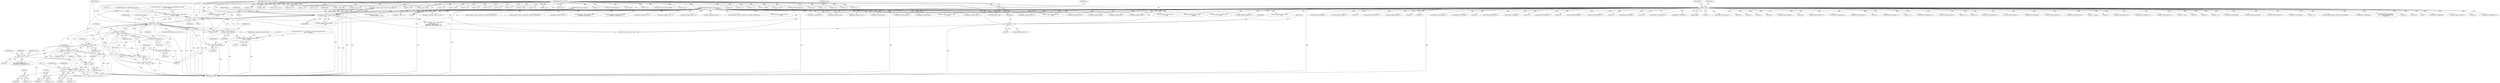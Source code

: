 digraph "0_tcpdump_13d52e9c0e7caf7e6325b0051bc90a49968be67f@pointer" {
"1000290" [label="(Call,tok2str(bgp_as_path_segment_close_values,\n\t\t\t\t\t\t\"?\", tptr[0]))"];
"1000281" [label="(Call,ND_TCHECK(tptr[0]))"];
"1000206" [label="(Call,tptr < pptr + len)"];
"1000290" [label="(Call,tok2str(bgp_as_path_segment_close_values,\n\t\t\t\t\t\t\"?\", tptr[0]))"];
"1000304" [label="(Call,tptr[1] * as_size)"];
"1000296" [label="(Call,ND_TCHECK(tptr[1]))"];
"1000237" [label="(Call,tptr[1] * as_size)"];
"1000227" [label="(Call,ND_TCHECK(tptr[1]))"];
"1000198" [label="(Call,as_size = bgp_attr_get_as_size(ndo, atype, pptr, len))"];
"1000200" [label="(Call,bgp_attr_get_as_size(ndo, atype, pptr, len))"];
"1000126" [label="(MethodParameterIn,netdissect_options *ndo)"];
"1000127" [label="(MethodParameterIn,u_int atype)"];
"1000128" [label="(MethodParameterIn,const u_char *pptr)"];
"1000190" [label="(Call,!len)"];
"1000180" [label="(Call,len % 2)"];
"1000129" [label="(MethodParameterIn,u_int len)"];
"1000264" [label="(Call,as_size == 2)"];
"1000246" [label="(Call,ND_TCHECK2(tptr[2 + i], as_size))"];
"1000300" [label="(Call,tptr += 2 + tptr[1] * as_size)"];
"1000142" [label="(Call,tptr = pptr)"];
"1000221" [label="(Call,tok2str(bgp_as_path_segment_open_values,\n\t\t\t\t\t\t\"?\", tptr[0]))"];
"1000212" [label="(Call,ND_TCHECK(tptr[0]))"];
"1000235" [label="(Call,i < tptr[1] * as_size)"];
"1000242" [label="(Call,i += as_size)"];
"1000249" [label="(Call,2 + i)"];
"1000271" [label="(Call,2 + i)"];
"1000278" [label="(Call,2 + i)"];
"1000302" [label="(Call,2 + tptr[1] * as_size)"];
"1001698" [label="(Call,len == BGP_MP_NLRI_MINSIZE)"];
"1002554" [label="(Call,ipaddr_string(ndo, tptr))"];
"1001641" [label="(Call,tptr = pptr + len)"];
"1002580" [label="(Call,tlen = len)"];
"1000471" [label="(Call,len % 4)"];
"1000362" [label="(Call,len != 0)"];
"1000221" [label="(Call,tok2str(bgp_as_path_segment_open_values,\n\t\t\t\t\t\t\"?\", tptr[0]))"];
"1000598" [label="(Call,ipaddr_string(ndo, tptr))"];
"1000179" [label="(ControlStructure,if (len % 2))"];
"1002169" [label="(Call,ND_TCHECK2(tptr[0], 2))"];
"1000227" [label="(Call,ND_TCHECK(tptr[1]))"];
"1002127" [label="(Call,print_unknown_data(ndo, tptr-3, \"\n\t    \", tlen))"];
"1002706" [label="(Call,len < 2)"];
"1000682" [label="(Call,print_unknown_data(ndo, tptr, \"\n\t    \", tlen))"];
"1002737" [label="(Call,len < alenlen)"];
"1000303" [label="(Literal,2)"];
"1002866" [label="(Call,EXTRACT_32BITS(tptr))"];
"1002274" [label="(Call,EXTRACT_32BITS(tptr+2))"];
"1000385" [label="(Call,ND_TCHECK2(tptr[0], len))"];
"1000273" [label="(Identifier,i)"];
"1002749" [label="(Call,len -= alenlen)"];
"1002892" [label="(Call,ND_TCHECK2(*pptr,len))"];
"1000309" [label="(ControlStructure,break;)"];
"1000272" [label="(Literal,2)"];
"1002139" [label="(Call,pptr + len)"];
"1001633" [label="(Call,print_unknown_data(ndo, tptr, \"\n\t    \", tlen))"];
"1002653" [label="(Call,print_unknown_data(ndo, tptr,\"\n\t      \", length))"];
"1002326" [label="(Call,tptr+6)"];
"1002449" [label="(Call,EXTRACT_24BITS(tptr+2))"];
"1002603" [label="(Call,tptr += 3)"];
"1000567" [label="(Call,ipaddr_string(ndo, tptr))"];
"1002375" [label="(Call,EXTRACT_16BITS(tptr+4))"];
"1000235" [label="(Call,i < tptr[1] * as_size)"];
"1000247" [label="(Call,tptr[2 + i])"];
"1000486" [label="(Call,ND_TCHECK2(tptr[0], 4))"];
"1000278" [label="(Call,2 + i)"];
"1002714" [label="(Call,atype = *(tptr + 1))"];
"1002681" [label="(Call,as_printf(ndo, astostr, sizeof(astostr), EXTRACT_32BITS(tptr)))"];
"1002137" [label="(Call,tptr = pptr + len)"];
"1002405" [label="(Call,tptr +=8)"];
"1000208" [label="(Call,pptr + len)"];
"1000150" [label="(Block,)"];
"1000277" [label="(Identifier,tptr)"];
"1002223" [label="(Call,tptr+4)"];
"1002666" [label="(Call,ND_TCHECK2(tptr[0], 4))"];
"1000182" [label="(Literal,2)"];
"1002413" [label="(Call,ND_TCHECK2(tptr[0], 5))"];
"1000255" [label="(Identifier,ndo)"];
"1000190" [label="(Call,!len)"];
"1000129" [label="(MethodParameterIn,u_int len)"];
"1000573" [label="(Call,len % 4)"];
"1000223" [label="(Literal,\"?\")"];
"1002476" [label="(Call,ipaddr_string(ndo, tptr))"];
"1000218" [label="(Identifier,ndo)"];
"1000126" [label="(MethodParameterIn,netdissect_options *ndo)"];
"1001665" [label="(Call,EXTRACT_16BITS(tptr))"];
"1000445" [label="(Call,ND_TCHECK2(tptr[0], 8))"];
"1002242" [label="(Call,EXTRACT_16BITS(tptr+6))"];
"1000456" [label="(Call,as_printf(ndo, astostr, sizeof(astostr), EXTRACT_32BITS(tptr)))"];
"1002658" [label="(Call,tptr += length)"];
"1002450" [label="(Call,tptr+2)"];
"1000587" [label="(Call,ND_TCHECK2(tptr[0], 4))"];
"1002599" [label="(Call,EXTRACT_16BITS(tptr+1))"];
"1000321" [label="(Call,ND_TCHECK2(tptr[0], 4))"];
"1001115" [label="(Call,tptr += tlen)"];
"1002387" [label="(Call,tptr+2)"];
"1002879" [label="(Call,len > 12)"];
"1002261" [label="(Call,tptr+2)"];
"1000542" [label="(Call,tptr +=4)"];
"1002691" [label="(Call,len -=4)"];
"1000232" [label="(Call,i = 0)"];
"1002686" [label="(Call,EXTRACT_32BITS(tptr))"];
"1000263" [label="(Call,as_size == 2 ?\n\t\t\t\tEXTRACT_16BITS(&tptr[2 + i]) :\n\t\t\t\tEXTRACT_32BITS(&tptr[2 + i]))"];
"1001091" [label="(Call,ND_TCHECK2(tptr[0], tlen))"];
"1002497" [label="(Call,ipaddr_string(ndo, tptr))"];
"1002852" [label="(Call,len > 0)"];
"1002588" [label="(Call,ND_TCHECK2(tptr[0], 3))"];
"1000461" [label="(Call,EXTRACT_32BITS(tptr))"];
"1002454" [label="(Call,tptr +=5)"];
"1000338" [label="(Call,len != 4)"];
"1002500" [label="(Call,ipaddr_string(ndo, tptr+4))"];
"1002887" [label="(Call,len -= 12)"];
"1000285" [label="(Call,ND_PRINT((ndo, \"%s\", tok2str(bgp_as_path_segment_close_values,\n\t\t\t\t\t\t\"?\", tptr[0]))))"];
"1002723" [label="(Call,len -= 2)"];
"1001658" [label="(Call,ND_TCHECK2(tptr[0], BGP_MP_NLRI_MINSIZE))"];
"1002927" [label="(Call,print_unknown_data(ndo, pptr, \"\n\t    \", len))"];
"1000245" [label="(Block,)"];
"1002672" [label="(Call,len < 4)"];
"1000204" [label="(Identifier,len)"];
"1001110" [label="(Call,print_unknown_data(ndo, tptr, \"\n\t    \", tlen))"];
"1002828" [label="(Call,len -= alen)"];
"1000127" [label="(MethodParameterIn,u_int atype)"];
"1000181" [label="(Identifier,len)"];
"1000212" [label="(Call,ND_TCHECK(tptr[0]))"];
"1000296" [label="(Call,ND_TCHECK(tptr[1]))"];
"1000191" [label="(Identifier,len)"];
"1000376" [label="(Call,len != 8)"];
"1000281" [label="(Call,ND_TCHECK(tptr[0]))"];
"1000195" [label="(Identifier,ndo)"];
"1000622" [label="(Call,EXTRACT_16BITS(tptr))"];
"1000282" [label="(Call,tptr[0])"];
"1000237" [label="(Call,tptr[1] * as_size)"];
"1001711" [label="(Call,pptr + len)"];
"1000203" [label="(Identifier,pptr)"];
"1000421" [label="(Call,as_printf(ndo, astostr, sizeof(astostr),\n\t\t\tEXTRACT_32BITS(tptr)))"];
"1000170" [label="(Call,tok2str(bgp_origin_values,\n\t\t\t\t\t\t\"Unknown Origin Typecode\",\n\t\t\t\t\t\ttptr[0]))"];
"1000251" [label="(Identifier,i)"];
"1000205" [label="(ControlStructure,while (tptr < pptr + len))"];
"1000264" [label="(Call,as_size == 2)"];
"1000436" [label="(Call,len != 8)"];
"1000236" [label="(Identifier,i)"];
"1002818" [label="(Call,bgp_attr_print(ndo, atype, tptr, alen))"];
"1002600" [label="(Call,tptr+1)"];
"1002255" [label="(Call,as_printf(ndo, astostr, sizeof(astostr),\n\t\t\t    EXTRACT_32BITS(tptr+2)))"];
"1000242" [label="(Call,i += as_size)"];
"1000373" [label="(Call,len != 6)"];
"1000202" [label="(Identifier,atype)"];
"1002316" [label="(Call,ipaddr_string(ndo, tptr+2))"];
"1000153" [label="(Call,len != 1)"];
"1002570" [label="(Call,print_unknown_data(ndo, tptr, \"\n\t      \", tlen))"];
"1000249" [label="(Call,2 + i)"];
"1002218" [label="(Call,tptr+4)"];
"1000428" [label="(Call,ipaddr_string(ndo, tptr + 4))"];
"1000130" [label="(Block,)"];
"1000493" [label="(Call,EXTRACT_32BITS(tptr))"];
"1002523" [label="(Call,ND_TCHECK2(tptr[0], 8))"];
"1000288" [label="(Block,)"];
"1002937" [label="(MethodReturn,RET)"];
"1000258" [label="(Call,as_printf(ndo, astostr, sizeof(astostr),\n\t\t\t\tas_size == 2 ?\n\t\t\t\tEXTRACT_16BITS(&tptr[2 + i]) :\n\t\t\t\tEXTRACT_32BITS(&tptr[2 + i])))"];
"1000180" [label="(Call,len % 2)"];
"1000270" [label="(Identifier,tptr)"];
"1002367" [label="(Call,tptr+2)"];
"1002302" [label="(Call,ipaddr_string(ndo, tptr+2))"];
"1002217" [label="(Call,EXTRACT_32BITS(tptr+4))"];
"1002465" [label="(Call,ND_TCHECK2(tptr[0], 8))"];
"1000201" [label="(Identifier,ndo)"];
"1001643" [label="(Call,pptr + len)"];
"1002915" [label="(Call,ndo->ndo_vflag > 1 && len)"];
"1000347" [label="(Call,ND_TCHECK2(tptr[0], 4))"];
"1000143" [label="(Identifier,tptr)"];
"1002239" [label="(Call,tptr+2)"];
"1000146" [label="(Identifier,tlen)"];
"1000214" [label="(Identifier,tptr)"];
"1000228" [label="(Call,tptr[1])"];
"1000663" [label="(Call,ND_TCHECK2(tptr[0], tlen))"];
"1000219" [label="(Block,)"];
"1000312" [label="(Call,len != 4)"];
"1000408" [label="(Call,ipaddr_string(ndo, tptr + 2))"];
"1000290" [label="(Call,tok2str(bgp_as_path_segment_close_values,\n\t\t\t\t\t\t\"?\", tptr[0]))"];
"1001187" [label="(Call,pptr + len)"];
"1002237" [label="(Call,ipaddr_string(ndo, tptr+2))"];
"1002507" [label="(Call,ND_TCHECK2(tptr[0], 4))"];
"1000252" [label="(Identifier,as_size)"];
"1000283" [label="(Identifier,tptr)"];
"1002343" [label="(Call,tptr+6)"];
"1000246" [label="(Call,ND_TCHECK2(tptr[2 + i], as_size))"];
"1002428" [label="(Call,tlen = len)"];
"1002304" [label="(Call,tptr+2)"];
"1002264" [label="(Call,EXTRACT_16BITS(tptr+6))"];
"1000243" [label="(Identifier,i)"];
"1000391" [label="(Call,len == 6)"];
"1000248" [label="(Identifier,tptr)"];
"1000297" [label="(Call,tptr[1])"];
"1000189" [label="(ControlStructure,if (!len))"];
"1000142" [label="(Call,tptr = pptr)"];
"1000305" [label="(Call,tptr[1])"];
"1002176" [label="(Call,EXTRACT_16BITS(tptr))"];
"1000198" [label="(Call,as_size = bgp_attr_get_as_size(ndo, atype, pptr, len))"];
"1002908" [label="(Call,print_unknown_data(ndo, pptr, \"\n\t    \", len))"];
"1000231" [label="(ControlStructure,for (i = 0; i < tptr[1] * as_size; i += as_size))"];
"1002109" [label="(Call,tptr-3)"];
"1000301" [label="(Identifier,tptr)"];
"1002212" [label="(Call,EXTRACT_16BITS(tptr+2))"];
"1000302" [label="(Call,2 + tptr[1] * as_size)"];
"1000426" [label="(Call,EXTRACT_32BITS(tptr))"];
"1002372" [label="(Call,tptr+3)"];
"1000463" [label="(Call,ipaddr_string(ndo, tptr + 4))"];
"1000615" [label="(Call,ND_TCHECK2(tptr[0], 3))"];
"1000238" [label="(Call,tptr[1])"];
"1002243" [label="(Call,tptr+6)"];
"1002486" [label="(Call,ND_TCHECK2(tptr[0], 8))"];
"1002543" [label="(Call,ND_TCHECK2(tptr[0], 8))"];
"1002318" [label="(Call,tptr+2)"];
"1000280" [label="(Identifier,i)"];
"1002479" [label="(Call,ipaddr_string(ndo, tptr+4))"];
"1002835" [label="(Call,len == 0)"];
"1000300" [label="(Call,tptr += 2 + tptr[1] * as_size)"];
"1000406" [label="(Call,EXTRACT_16BITS(tptr))"];
"1000206" [label="(Call,tptr < pptr + len)"];
"1000233" [label="(Identifier,i)"];
"1000128" [label="(MethodParameterIn,const u_char *pptr)"];
"1000211" [label="(Block,)"];
"1000401" [label="(Call,as_printf(ndo, astostr, sizeof(astostr), EXTRACT_16BITS(tptr)))"];
"1002349" [label="(Call,tptr+6)"];
"1000241" [label="(Identifier,as_size)"];
"1002386" [label="(Call,EXTRACT_16BITS(tptr+2))"];
"1000271" [label="(Call,2 + i)"];
"1000266" [label="(Literal,2)"];
"1000186" [label="(Identifier,ndo)"];
"1000292" [label="(Literal,\"?\")"];
"1002154" [label="(Call,len % 8)"];
"1000213" [label="(Call,tptr[0])"];
"1000224" [label="(Call,tptr[0])"];
"1000279" [label="(Literal,2)"];
"1000548" [label="(Call,len != 4)"];
"1000304" [label="(Call,tptr[1] * as_size)"];
"1000216" [label="(Call,ND_PRINT((ndo, \"%s\", tok2str(bgp_as_path_segment_open_values,\n\t\t\t\t\t\t\"?\", tptr[0]))))"];
"1002923" [label="(Call,ND_TCHECK2(*pptr,len))"];
"1000145" [label="(Call,tlen=len)"];
"1002838" [label="(Call,len % 12)"];
"1000199" [label="(Identifier,as_size)"];
"1000357" [label="(Call,EXTRACT_32BITS(tptr))"];
"1000144" [label="(Identifier,pptr)"];
"1000276" [label="(Call,tptr[2 + i])"];
"1000200" [label="(Call,bgp_attr_get_as_size(ndo, atype, pptr, len))"];
"1000287" [label="(Identifier,ndo)"];
"1002333" [label="(Call,tptr+7)"];
"1002396" [label="(Call,print_unknown_data(ndo, tptr, \"\n\t      \", 8))"];
"1000207" [label="(Identifier,tptr)"];
"1002260" [label="(Call,EXTRACT_32BITS(tptr+2))"];
"1002265" [label="(Call,tptr+6)"];
"1002421" [label="(Call,tptr+1)"];
"1000293" [label="(Call,tptr[0])"];
"1002275" [label="(Call,tptr+2)"];
"1000291" [label="(Identifier,bgp_as_path_segment_close_values)"];
"1002213" [label="(Call,tptr+2)"];
"1000331" [label="(Call,ipaddr_string(ndo, tptr))"];
"1000244" [label="(Identifier,as_size)"];
"1002517" [label="(Call,ipaddr_string(ndo, tptr))"];
"1001185" [label="(Call,tptr < pptr + len)"];
"1002221" [label="(Call,ipaddr_string(ndo, tptr+4))"];
"1000222" [label="(Identifier,bgp_as_path_segment_open_values)"];
"1001709" [label="(Call,tptr < pptr + len)"];
"1000557" [label="(Call,ND_TCHECK2(tptr[0], 4))"];
"1002376" [label="(Call,tptr+4)"];
"1000250" [label="(Literal,2)"];
"1000269" [label="(Call,tptr[2 + i])"];
"1000265" [label="(Identifier,as_size)"];
"1000308" [label="(Identifier,as_size)"];
"1002534" [label="(Call,ipaddr_string(ndo, tptr))"];
"1002758" [label="(Call,tok2str(bgp_attr_values,\n                                      \"Unknown Attribute\", atype))"];
"1000290" -> "1000288"  [label="AST: "];
"1000290" -> "1000293"  [label="CFG: "];
"1000291" -> "1000290"  [label="AST: "];
"1000292" -> "1000290"  [label="AST: "];
"1000293" -> "1000290"  [label="AST: "];
"1000285" -> "1000290"  [label="CFG: "];
"1000290" -> "1002937"  [label="DDG: "];
"1000290" -> "1002937"  [label="DDG: "];
"1000290" -> "1002937"  [label="DDG: "];
"1000290" -> "1000206"  [label="DDG: "];
"1000290" -> "1000212"  [label="DDG: "];
"1000281" -> "1000290"  [label="DDG: "];
"1000206" -> "1000290"  [label="DDG: "];
"1000290" -> "1000300"  [label="DDG: "];
"1000281" -> "1000211"  [label="AST: "];
"1000281" -> "1000282"  [label="CFG: "];
"1000282" -> "1000281"  [label="AST: "];
"1000287" -> "1000281"  [label="CFG: "];
"1000281" -> "1002937"  [label="DDG: "];
"1000206" -> "1000281"  [label="DDG: "];
"1000221" -> "1000281"  [label="DDG: "];
"1000206" -> "1000205"  [label="AST: "];
"1000206" -> "1000208"  [label="CFG: "];
"1000207" -> "1000206"  [label="AST: "];
"1000208" -> "1000206"  [label="AST: "];
"1000214" -> "1000206"  [label="CFG: "];
"1000309" -> "1000206"  [label="CFG: "];
"1000206" -> "1002937"  [label="DDG: "];
"1000206" -> "1002937"  [label="DDG: "];
"1000206" -> "1002937"  [label="DDG: "];
"1000304" -> "1000206"  [label="DDG: "];
"1000300" -> "1000206"  [label="DDG: "];
"1000142" -> "1000206"  [label="DDG: "];
"1000246" -> "1000206"  [label="DDG: "];
"1000200" -> "1000206"  [label="DDG: "];
"1000200" -> "1000206"  [label="DDG: "];
"1000128" -> "1000206"  [label="DDG: "];
"1000129" -> "1000206"  [label="DDG: "];
"1000206" -> "1000212"  [label="DDG: "];
"1000206" -> "1000221"  [label="DDG: "];
"1000206" -> "1000227"  [label="DDG: "];
"1000206" -> "1000237"  [label="DDG: "];
"1000206" -> "1000246"  [label="DDG: "];
"1000206" -> "1000296"  [label="DDG: "];
"1000206" -> "1000300"  [label="DDG: "];
"1000206" -> "1000304"  [label="DDG: "];
"1000304" -> "1000302"  [label="AST: "];
"1000304" -> "1000308"  [label="CFG: "];
"1000305" -> "1000304"  [label="AST: "];
"1000308" -> "1000304"  [label="AST: "];
"1000302" -> "1000304"  [label="CFG: "];
"1000304" -> "1002937"  [label="DDG: "];
"1000304" -> "1002937"  [label="DDG: "];
"1000304" -> "1000227"  [label="DDG: "];
"1000304" -> "1000237"  [label="DDG: "];
"1000304" -> "1000300"  [label="DDG: "];
"1000304" -> "1000300"  [label="DDG: "];
"1000304" -> "1000302"  [label="DDG: "];
"1000304" -> "1000302"  [label="DDG: "];
"1000296" -> "1000304"  [label="DDG: "];
"1000237" -> "1000304"  [label="DDG: "];
"1000296" -> "1000211"  [label="AST: "];
"1000296" -> "1000297"  [label="CFG: "];
"1000297" -> "1000296"  [label="AST: "];
"1000301" -> "1000296"  [label="CFG: "];
"1000296" -> "1002937"  [label="DDG: "];
"1000237" -> "1000296"  [label="DDG: "];
"1000237" -> "1000235"  [label="AST: "];
"1000237" -> "1000241"  [label="CFG: "];
"1000238" -> "1000237"  [label="AST: "];
"1000241" -> "1000237"  [label="AST: "];
"1000235" -> "1000237"  [label="CFG: "];
"1000237" -> "1000235"  [label="DDG: "];
"1000237" -> "1000235"  [label="DDG: "];
"1000227" -> "1000237"  [label="DDG: "];
"1000198" -> "1000237"  [label="DDG: "];
"1000264" -> "1000237"  [label="DDG: "];
"1000237" -> "1000246"  [label="DDG: "];
"1000227" -> "1000211"  [label="AST: "];
"1000227" -> "1000228"  [label="CFG: "];
"1000228" -> "1000227"  [label="AST: "];
"1000233" -> "1000227"  [label="CFG: "];
"1000198" -> "1000150"  [label="AST: "];
"1000198" -> "1000200"  [label="CFG: "];
"1000199" -> "1000198"  [label="AST: "];
"1000200" -> "1000198"  [label="AST: "];
"1000207" -> "1000198"  [label="CFG: "];
"1000198" -> "1002937"  [label="DDG: "];
"1000198" -> "1002937"  [label="DDG: "];
"1000200" -> "1000198"  [label="DDG: "];
"1000200" -> "1000198"  [label="DDG: "];
"1000200" -> "1000198"  [label="DDG: "];
"1000200" -> "1000198"  [label="DDG: "];
"1000200" -> "1000204"  [label="CFG: "];
"1000201" -> "1000200"  [label="AST: "];
"1000202" -> "1000200"  [label="AST: "];
"1000203" -> "1000200"  [label="AST: "];
"1000204" -> "1000200"  [label="AST: "];
"1000200" -> "1002937"  [label="DDG: "];
"1000200" -> "1002937"  [label="DDG: "];
"1000126" -> "1000200"  [label="DDG: "];
"1000127" -> "1000200"  [label="DDG: "];
"1000128" -> "1000200"  [label="DDG: "];
"1000190" -> "1000200"  [label="DDG: "];
"1000129" -> "1000200"  [label="DDG: "];
"1000200" -> "1000208"  [label="DDG: "];
"1000200" -> "1000208"  [label="DDG: "];
"1000200" -> "1000258"  [label="DDG: "];
"1000200" -> "1002915"  [label="DDG: "];
"1000200" -> "1002927"  [label="DDG: "];
"1000200" -> "1002927"  [label="DDG: "];
"1000126" -> "1000125"  [label="AST: "];
"1000126" -> "1002937"  [label="DDG: "];
"1000126" -> "1000258"  [label="DDG: "];
"1000126" -> "1000331"  [label="DDG: "];
"1000126" -> "1000401"  [label="DDG: "];
"1000126" -> "1000408"  [label="DDG: "];
"1000126" -> "1000421"  [label="DDG: "];
"1000126" -> "1000428"  [label="DDG: "];
"1000126" -> "1000456"  [label="DDG: "];
"1000126" -> "1000463"  [label="DDG: "];
"1000126" -> "1000567"  [label="DDG: "];
"1000126" -> "1000598"  [label="DDG: "];
"1000126" -> "1000682"  [label="DDG: "];
"1000126" -> "1001110"  [label="DDG: "];
"1000126" -> "1001633"  [label="DDG: "];
"1000126" -> "1002127"  [label="DDG: "];
"1000126" -> "1002221"  [label="DDG: "];
"1000126" -> "1002237"  [label="DDG: "];
"1000126" -> "1002255"  [label="DDG: "];
"1000126" -> "1002302"  [label="DDG: "];
"1000126" -> "1002316"  [label="DDG: "];
"1000126" -> "1002396"  [label="DDG: "];
"1000126" -> "1002476"  [label="DDG: "];
"1000126" -> "1002479"  [label="DDG: "];
"1000126" -> "1002497"  [label="DDG: "];
"1000126" -> "1002500"  [label="DDG: "];
"1000126" -> "1002517"  [label="DDG: "];
"1000126" -> "1002534"  [label="DDG: "];
"1000126" -> "1002554"  [label="DDG: "];
"1000126" -> "1002570"  [label="DDG: "];
"1000126" -> "1002653"  [label="DDG: "];
"1000126" -> "1002681"  [label="DDG: "];
"1000126" -> "1002818"  [label="DDG: "];
"1000126" -> "1002908"  [label="DDG: "];
"1000126" -> "1002927"  [label="DDG: "];
"1000127" -> "1000125"  [label="AST: "];
"1000127" -> "1002937"  [label="DDG: "];
"1000127" -> "1002714"  [label="DDG: "];
"1000127" -> "1002758"  [label="DDG: "];
"1000127" -> "1002818"  [label="DDG: "];
"1000128" -> "1000125"  [label="AST: "];
"1000128" -> "1002937"  [label="DDG: "];
"1000128" -> "1000142"  [label="DDG: "];
"1000128" -> "1000208"  [label="DDG: "];
"1000128" -> "1001185"  [label="DDG: "];
"1000128" -> "1001187"  [label="DDG: "];
"1000128" -> "1001641"  [label="DDG: "];
"1000128" -> "1001643"  [label="DDG: "];
"1000128" -> "1001709"  [label="DDG: "];
"1000128" -> "1001711"  [label="DDG: "];
"1000128" -> "1002137"  [label="DDG: "];
"1000128" -> "1002139"  [label="DDG: "];
"1000128" -> "1002908"  [label="DDG: "];
"1000128" -> "1002927"  [label="DDG: "];
"1000190" -> "1000189"  [label="AST: "];
"1000190" -> "1000191"  [label="CFG: "];
"1000191" -> "1000190"  [label="AST: "];
"1000195" -> "1000190"  [label="CFG: "];
"1000199" -> "1000190"  [label="CFG: "];
"1000190" -> "1002937"  [label="DDG: "];
"1000180" -> "1000190"  [label="DDG: "];
"1000129" -> "1000190"  [label="DDG: "];
"1000190" -> "1002915"  [label="DDG: "];
"1000180" -> "1000179"  [label="AST: "];
"1000180" -> "1000182"  [label="CFG: "];
"1000181" -> "1000180"  [label="AST: "];
"1000182" -> "1000180"  [label="AST: "];
"1000186" -> "1000180"  [label="CFG: "];
"1000191" -> "1000180"  [label="CFG: "];
"1000180" -> "1002937"  [label="DDG: "];
"1000129" -> "1000180"  [label="DDG: "];
"1000180" -> "1002915"  [label="DDG: "];
"1000129" -> "1000125"  [label="AST: "];
"1000129" -> "1002937"  [label="DDG: "];
"1000129" -> "1000145"  [label="DDG: "];
"1000129" -> "1000153"  [label="DDG: "];
"1000129" -> "1000208"  [label="DDG: "];
"1000129" -> "1000312"  [label="DDG: "];
"1000129" -> "1000338"  [label="DDG: "];
"1000129" -> "1000362"  [label="DDG: "];
"1000129" -> "1000373"  [label="DDG: "];
"1000129" -> "1000376"  [label="DDG: "];
"1000129" -> "1000385"  [label="DDG: "];
"1000129" -> "1000391"  [label="DDG: "];
"1000129" -> "1000436"  [label="DDG: "];
"1000129" -> "1000471"  [label="DDG: "];
"1000129" -> "1000548"  [label="DDG: "];
"1000129" -> "1000573"  [label="DDG: "];
"1000129" -> "1001185"  [label="DDG: "];
"1000129" -> "1001187"  [label="DDG: "];
"1000129" -> "1001641"  [label="DDG: "];
"1000129" -> "1001643"  [label="DDG: "];
"1000129" -> "1001698"  [label="DDG: "];
"1000129" -> "1001709"  [label="DDG: "];
"1000129" -> "1001711"  [label="DDG: "];
"1000129" -> "1002137"  [label="DDG: "];
"1000129" -> "1002139"  [label="DDG: "];
"1000129" -> "1002154"  [label="DDG: "];
"1000129" -> "1002428"  [label="DDG: "];
"1000129" -> "1002580"  [label="DDG: "];
"1000129" -> "1002672"  [label="DDG: "];
"1000129" -> "1002691"  [label="DDG: "];
"1000129" -> "1002706"  [label="DDG: "];
"1000129" -> "1002723"  [label="DDG: "];
"1000129" -> "1002737"  [label="DDG: "];
"1000129" -> "1002749"  [label="DDG: "];
"1000129" -> "1002828"  [label="DDG: "];
"1000129" -> "1002835"  [label="DDG: "];
"1000129" -> "1002838"  [label="DDG: "];
"1000129" -> "1002852"  [label="DDG: "];
"1000129" -> "1002879"  [label="DDG: "];
"1000129" -> "1002887"  [label="DDG: "];
"1000129" -> "1002892"  [label="DDG: "];
"1000129" -> "1002908"  [label="DDG: "];
"1000129" -> "1002915"  [label="DDG: "];
"1000129" -> "1002923"  [label="DDG: "];
"1000129" -> "1002927"  [label="DDG: "];
"1000264" -> "1000263"  [label="AST: "];
"1000264" -> "1000266"  [label="CFG: "];
"1000265" -> "1000264"  [label="AST: "];
"1000266" -> "1000264"  [label="AST: "];
"1000270" -> "1000264"  [label="CFG: "];
"1000277" -> "1000264"  [label="CFG: "];
"1000264" -> "1000242"  [label="DDG: "];
"1000246" -> "1000264"  [label="DDG: "];
"1000246" -> "1000245"  [label="AST: "];
"1000246" -> "1000252"  [label="CFG: "];
"1000247" -> "1000246"  [label="AST: "];
"1000252" -> "1000246"  [label="AST: "];
"1000255" -> "1000246"  [label="CFG: "];
"1000246" -> "1002937"  [label="DDG: "];
"1000246" -> "1002937"  [label="DDG: "];
"1000246" -> "1000300"  [label="DDG: "];
"1000300" -> "1000211"  [label="AST: "];
"1000300" -> "1000302"  [label="CFG: "];
"1000301" -> "1000300"  [label="AST: "];
"1000302" -> "1000300"  [label="AST: "];
"1000207" -> "1000300"  [label="CFG: "];
"1000300" -> "1002937"  [label="DDG: "];
"1000142" -> "1000130"  [label="AST: "];
"1000142" -> "1000144"  [label="CFG: "];
"1000143" -> "1000142"  [label="AST: "];
"1000144" -> "1000142"  [label="AST: "];
"1000146" -> "1000142"  [label="CFG: "];
"1000142" -> "1002937"  [label="DDG: "];
"1000142" -> "1002937"  [label="DDG: "];
"1000142" -> "1000170"  [label="DDG: "];
"1000142" -> "1000321"  [label="DDG: "];
"1000142" -> "1000331"  [label="DDG: "];
"1000142" -> "1000347"  [label="DDG: "];
"1000142" -> "1000357"  [label="DDG: "];
"1000142" -> "1000385"  [label="DDG: "];
"1000142" -> "1000406"  [label="DDG: "];
"1000142" -> "1000426"  [label="DDG: "];
"1000142" -> "1000445"  [label="DDG: "];
"1000142" -> "1000461"  [label="DDG: "];
"1000142" -> "1000486"  [label="DDG: "];
"1000142" -> "1000493"  [label="DDG: "];
"1000142" -> "1000542"  [label="DDG: "];
"1000142" -> "1000557"  [label="DDG: "];
"1000142" -> "1000567"  [label="DDG: "];
"1000142" -> "1000587"  [label="DDG: "];
"1000142" -> "1000598"  [label="DDG: "];
"1000142" -> "1000615"  [label="DDG: "];
"1000142" -> "1000622"  [label="DDG: "];
"1000142" -> "1000663"  [label="DDG: "];
"1000142" -> "1000682"  [label="DDG: "];
"1000142" -> "1001091"  [label="DDG: "];
"1000142" -> "1001110"  [label="DDG: "];
"1000142" -> "1001115"  [label="DDG: "];
"1000142" -> "1001633"  [label="DDG: "];
"1000142" -> "1001658"  [label="DDG: "];
"1000142" -> "1001665"  [label="DDG: "];
"1000142" -> "1002109"  [label="DDG: "];
"1000142" -> "1002169"  [label="DDG: "];
"1000142" -> "1002176"  [label="DDG: "];
"1000142" -> "1002212"  [label="DDG: "];
"1000142" -> "1002213"  [label="DDG: "];
"1000142" -> "1002217"  [label="DDG: "];
"1000142" -> "1002218"  [label="DDG: "];
"1000142" -> "1002221"  [label="DDG: "];
"1000142" -> "1002223"  [label="DDG: "];
"1000142" -> "1002237"  [label="DDG: "];
"1000142" -> "1002239"  [label="DDG: "];
"1000142" -> "1002242"  [label="DDG: "];
"1000142" -> "1002243"  [label="DDG: "];
"1000142" -> "1002260"  [label="DDG: "];
"1000142" -> "1002261"  [label="DDG: "];
"1000142" -> "1002264"  [label="DDG: "];
"1000142" -> "1002265"  [label="DDG: "];
"1000142" -> "1002274"  [label="DDG: "];
"1000142" -> "1002275"  [label="DDG: "];
"1000142" -> "1002302"  [label="DDG: "];
"1000142" -> "1002304"  [label="DDG: "];
"1000142" -> "1002316"  [label="DDG: "];
"1000142" -> "1002318"  [label="DDG: "];
"1000142" -> "1002326"  [label="DDG: "];
"1000142" -> "1002333"  [label="DDG: "];
"1000142" -> "1002343"  [label="DDG: "];
"1000142" -> "1002349"  [label="DDG: "];
"1000142" -> "1002367"  [label="DDG: "];
"1000142" -> "1002372"  [label="DDG: "];
"1000142" -> "1002375"  [label="DDG: "];
"1000142" -> "1002376"  [label="DDG: "];
"1000142" -> "1002386"  [label="DDG: "];
"1000142" -> "1002387"  [label="DDG: "];
"1000142" -> "1002396"  [label="DDG: "];
"1000142" -> "1002405"  [label="DDG: "];
"1000142" -> "1002413"  [label="DDG: "];
"1000142" -> "1002421"  [label="DDG: "];
"1000142" -> "1002449"  [label="DDG: "];
"1000142" -> "1002450"  [label="DDG: "];
"1000142" -> "1002454"  [label="DDG: "];
"1000142" -> "1002465"  [label="DDG: "];
"1000142" -> "1002476"  [label="DDG: "];
"1000142" -> "1002486"  [label="DDG: "];
"1000142" -> "1002497"  [label="DDG: "];
"1000142" -> "1002507"  [label="DDG: "];
"1000142" -> "1002517"  [label="DDG: "];
"1000142" -> "1002523"  [label="DDG: "];
"1000142" -> "1002534"  [label="DDG: "];
"1000142" -> "1002543"  [label="DDG: "];
"1000142" -> "1002554"  [label="DDG: "];
"1000142" -> "1002570"  [label="DDG: "];
"1000142" -> "1002588"  [label="DDG: "];
"1000142" -> "1002599"  [label="DDG: "];
"1000142" -> "1002600"  [label="DDG: "];
"1000142" -> "1002603"  [label="DDG: "];
"1000142" -> "1002653"  [label="DDG: "];
"1000142" -> "1002658"  [label="DDG: "];
"1000142" -> "1002666"  [label="DDG: "];
"1000142" -> "1002686"  [label="DDG: "];
"1000142" -> "1002866"  [label="DDG: "];
"1000221" -> "1000219"  [label="AST: "];
"1000221" -> "1000224"  [label="CFG: "];
"1000222" -> "1000221"  [label="AST: "];
"1000223" -> "1000221"  [label="AST: "];
"1000224" -> "1000221"  [label="AST: "];
"1000216" -> "1000221"  [label="CFG: "];
"1000221" -> "1002937"  [label="DDG: "];
"1000221" -> "1002937"  [label="DDG: "];
"1000212" -> "1000221"  [label="DDG: "];
"1000212" -> "1000211"  [label="AST: "];
"1000212" -> "1000213"  [label="CFG: "];
"1000213" -> "1000212"  [label="AST: "];
"1000218" -> "1000212"  [label="CFG: "];
"1000235" -> "1000231"  [label="AST: "];
"1000236" -> "1000235"  [label="AST: "];
"1000248" -> "1000235"  [label="CFG: "];
"1000283" -> "1000235"  [label="CFG: "];
"1000235" -> "1002937"  [label="DDG: "];
"1000235" -> "1002937"  [label="DDG: "];
"1000232" -> "1000235"  [label="DDG: "];
"1000242" -> "1000235"  [label="DDG: "];
"1000235" -> "1000242"  [label="DDG: "];
"1000235" -> "1000249"  [label="DDG: "];
"1000235" -> "1000271"  [label="DDG: "];
"1000235" -> "1000278"  [label="DDG: "];
"1000242" -> "1000231"  [label="AST: "];
"1000242" -> "1000244"  [label="CFG: "];
"1000243" -> "1000242"  [label="AST: "];
"1000244" -> "1000242"  [label="AST: "];
"1000236" -> "1000242"  [label="CFG: "];
"1000249" -> "1000247"  [label="AST: "];
"1000249" -> "1000251"  [label="CFG: "];
"1000250" -> "1000249"  [label="AST: "];
"1000251" -> "1000249"  [label="AST: "];
"1000247" -> "1000249"  [label="CFG: "];
"1000271" -> "1000269"  [label="AST: "];
"1000271" -> "1000273"  [label="CFG: "];
"1000272" -> "1000271"  [label="AST: "];
"1000273" -> "1000271"  [label="AST: "];
"1000269" -> "1000271"  [label="CFG: "];
"1000278" -> "1000276"  [label="AST: "];
"1000278" -> "1000280"  [label="CFG: "];
"1000279" -> "1000278"  [label="AST: "];
"1000280" -> "1000278"  [label="AST: "];
"1000276" -> "1000278"  [label="CFG: "];
"1000303" -> "1000302"  [label="AST: "];
"1000302" -> "1002937"  [label="DDG: "];
}

